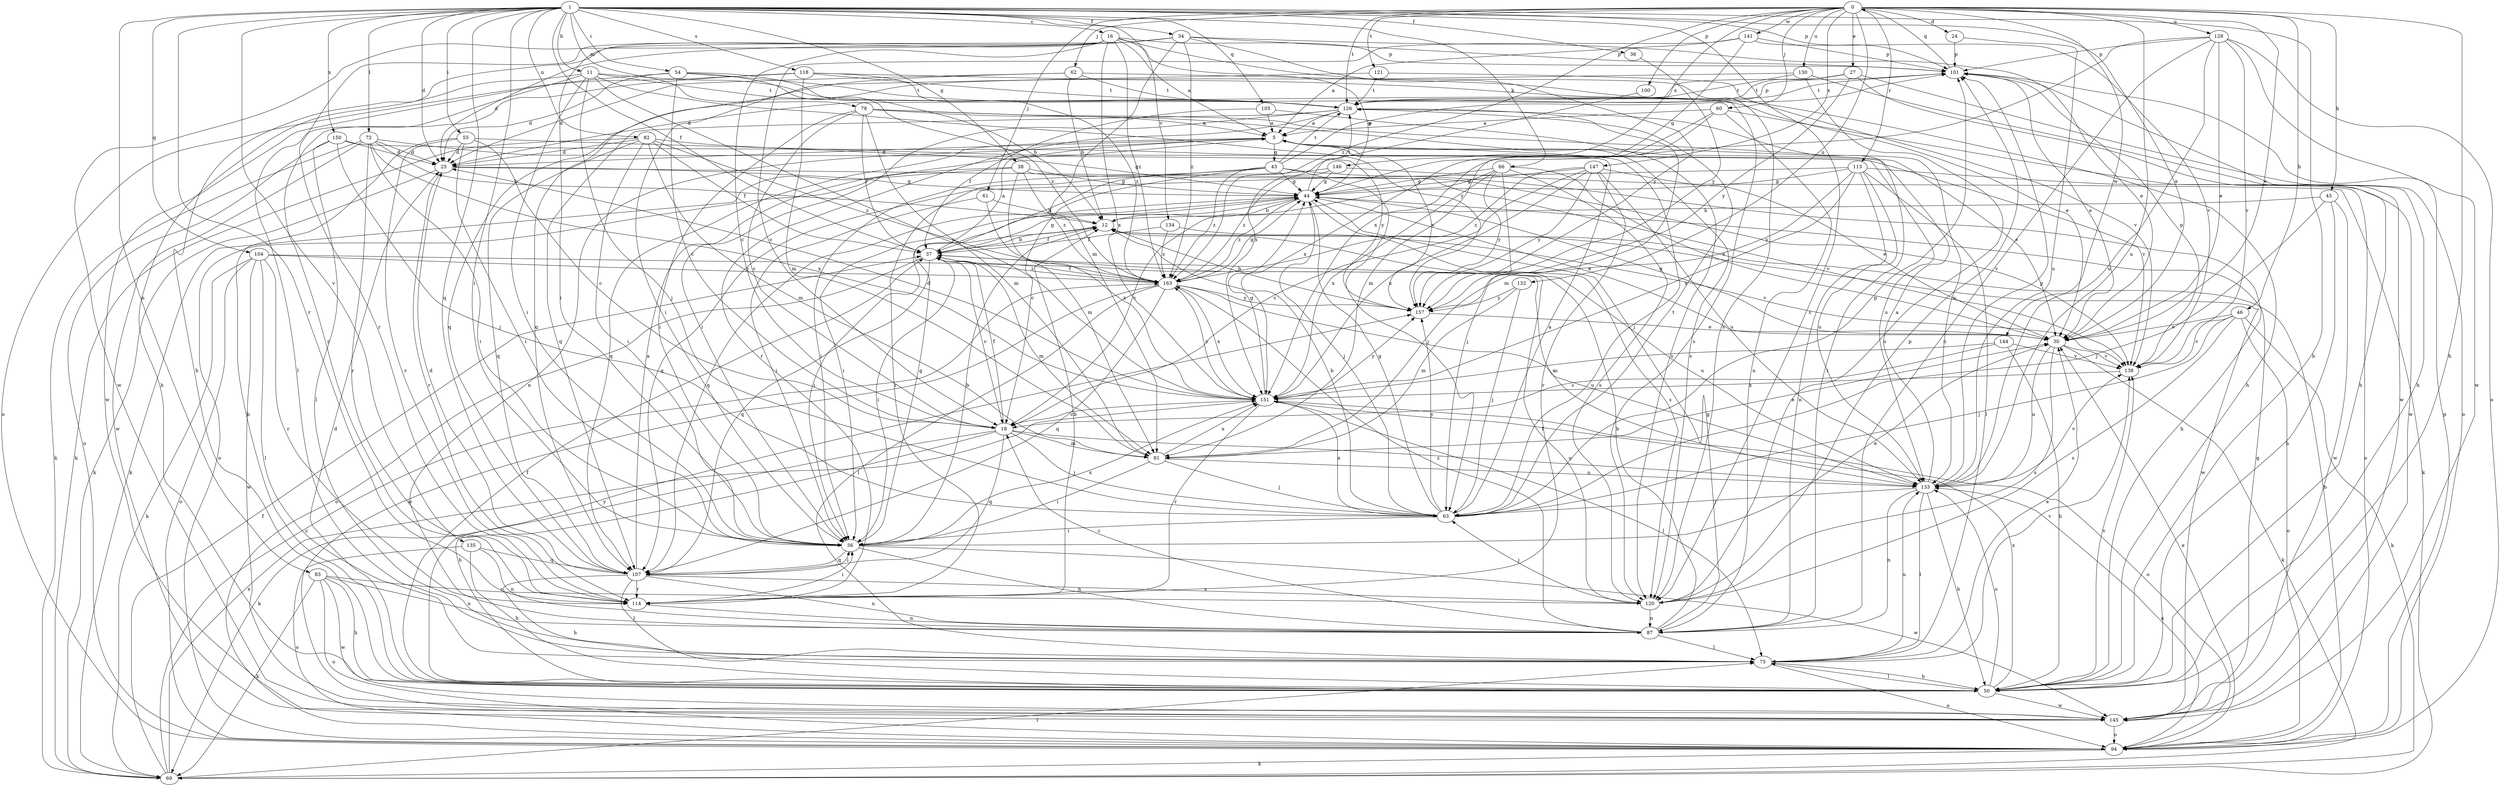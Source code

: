 strict digraph  {
0;
1;
5;
11;
12;
16;
18;
24;
25;
27;
30;
34;
36;
37;
38;
43;
44;
45;
46;
50;
54;
55;
56;
60;
61;
62;
63;
66;
69;
72;
75;
78;
81;
82;
83;
87;
94;
100;
101;
104;
105;
107;
113;
114;
118;
120;
121;
126;
128;
130;
132;
133;
134;
135;
138;
141;
144;
145;
146;
147;
150;
151;
157;
163;
0 -> 24  [label=d];
0 -> 27  [label=e];
0 -> 30  [label=e];
0 -> 45  [label=h];
0 -> 46  [label=h];
0 -> 50  [label=h];
0 -> 60  [label=j];
0 -> 61  [label=j];
0 -> 62  [label=j];
0 -> 100  [label=p];
0 -> 113  [label=r];
0 -> 121  [label=t];
0 -> 126  [label=t];
0 -> 128  [label=u];
0 -> 130  [label=u];
0 -> 132  [label=u];
0 -> 133  [label=u];
0 -> 141  [label=w];
0 -> 144  [label=w];
0 -> 146  [label=x];
0 -> 147  [label=x];
0 -> 163  [label=z];
1 -> 11  [label=b];
1 -> 16  [label=c];
1 -> 25  [label=d];
1 -> 30  [label=e];
1 -> 34  [label=f];
1 -> 36  [label=f];
1 -> 37  [label=f];
1 -> 38  [label=g];
1 -> 50  [label=h];
1 -> 54  [label=i];
1 -> 55  [label=i];
1 -> 56  [label=i];
1 -> 66  [label=k];
1 -> 72  [label=l];
1 -> 78  [label=m];
1 -> 82  [label=n];
1 -> 83  [label=n];
1 -> 101  [label=p];
1 -> 104  [label=q];
1 -> 105  [label=q];
1 -> 107  [label=q];
1 -> 114  [label=r];
1 -> 118  [label=s];
1 -> 120  [label=s];
1 -> 134  [label=v];
1 -> 135  [label=v];
1 -> 150  [label=x];
5 -> 25  [label=d];
5 -> 30  [label=e];
5 -> 43  [label=g];
5 -> 63  [label=j];
5 -> 87  [label=n];
5 -> 107  [label=q];
5 -> 157  [label=y];
11 -> 30  [label=e];
11 -> 50  [label=h];
11 -> 56  [label=i];
11 -> 63  [label=j];
11 -> 75  [label=l];
11 -> 126  [label=t];
11 -> 151  [label=x];
11 -> 157  [label=y];
12 -> 37  [label=f];
12 -> 56  [label=i];
12 -> 145  [label=w];
16 -> 5  [label=a];
16 -> 18  [label=c];
16 -> 44  [label=g];
16 -> 56  [label=i];
16 -> 101  [label=p];
16 -> 114  [label=r];
16 -> 120  [label=s];
16 -> 145  [label=w];
16 -> 151  [label=x];
16 -> 163  [label=z];
18 -> 37  [label=f];
18 -> 50  [label=h];
18 -> 63  [label=j];
18 -> 69  [label=k];
18 -> 81  [label=m];
18 -> 107  [label=q];
18 -> 133  [label=u];
24 -> 101  [label=p];
24 -> 133  [label=u];
25 -> 44  [label=g];
25 -> 69  [label=k];
25 -> 114  [label=r];
25 -> 138  [label=v];
27 -> 25  [label=d];
27 -> 50  [label=h];
27 -> 94  [label=o];
27 -> 126  [label=t];
27 -> 157  [label=y];
30 -> 44  [label=g];
30 -> 69  [label=k];
30 -> 120  [label=s];
30 -> 133  [label=u];
30 -> 138  [label=v];
34 -> 25  [label=d];
34 -> 30  [label=e];
34 -> 50  [label=h];
34 -> 81  [label=m];
34 -> 101  [label=p];
34 -> 157  [label=y];
34 -> 163  [label=z];
36 -> 157  [label=y];
37 -> 5  [label=a];
37 -> 12  [label=b];
37 -> 18  [label=c];
37 -> 44  [label=g];
37 -> 56  [label=i];
37 -> 81  [label=m];
37 -> 94  [label=o];
37 -> 107  [label=q];
37 -> 133  [label=u];
37 -> 163  [label=z];
38 -> 44  [label=g];
38 -> 69  [label=k];
38 -> 81  [label=m];
38 -> 94  [label=o];
38 -> 138  [label=v];
38 -> 163  [label=z];
43 -> 18  [label=c];
43 -> 44  [label=g];
43 -> 50  [label=h];
43 -> 56  [label=i];
43 -> 63  [label=j];
43 -> 101  [label=p];
43 -> 114  [label=r];
43 -> 126  [label=t];
43 -> 163  [label=z];
44 -> 12  [label=b];
44 -> 30  [label=e];
44 -> 56  [label=i];
44 -> 63  [label=j];
44 -> 107  [label=q];
44 -> 120  [label=s];
44 -> 126  [label=t];
44 -> 163  [label=z];
45 -> 12  [label=b];
45 -> 50  [label=h];
45 -> 63  [label=j];
45 -> 145  [label=w];
46 -> 30  [label=e];
46 -> 63  [label=j];
46 -> 69  [label=k];
46 -> 94  [label=o];
46 -> 120  [label=s];
46 -> 138  [label=v];
50 -> 25  [label=d];
50 -> 37  [label=f];
50 -> 75  [label=l];
50 -> 133  [label=u];
50 -> 138  [label=v];
50 -> 145  [label=w];
50 -> 151  [label=x];
50 -> 157  [label=y];
54 -> 12  [label=b];
54 -> 18  [label=c];
54 -> 25  [label=d];
54 -> 126  [label=t];
54 -> 145  [label=w];
54 -> 163  [label=z];
55 -> 18  [label=c];
55 -> 25  [label=d];
55 -> 50  [label=h];
55 -> 56  [label=i];
55 -> 114  [label=r];
55 -> 133  [label=u];
56 -> 12  [label=b];
56 -> 30  [label=e];
56 -> 44  [label=g];
56 -> 87  [label=n];
56 -> 107  [label=q];
56 -> 145  [label=w];
56 -> 151  [label=x];
60 -> 5  [label=a];
60 -> 81  [label=m];
60 -> 87  [label=n];
60 -> 145  [label=w];
60 -> 151  [label=x];
61 -> 12  [label=b];
61 -> 56  [label=i];
61 -> 151  [label=x];
62 -> 12  [label=b];
62 -> 25  [label=d];
62 -> 50  [label=h];
62 -> 56  [label=i];
62 -> 126  [label=t];
63 -> 5  [label=a];
63 -> 12  [label=b];
63 -> 44  [label=g];
63 -> 56  [label=i];
63 -> 101  [label=p];
63 -> 126  [label=t];
63 -> 151  [label=x];
63 -> 157  [label=y];
66 -> 18  [label=c];
66 -> 30  [label=e];
66 -> 44  [label=g];
66 -> 63  [label=j];
66 -> 120  [label=s];
66 -> 151  [label=x];
66 -> 157  [label=y];
69 -> 37  [label=f];
69 -> 75  [label=l];
69 -> 151  [label=x];
69 -> 163  [label=z];
72 -> 12  [label=b];
72 -> 25  [label=d];
72 -> 56  [label=i];
72 -> 69  [label=k];
72 -> 114  [label=r];
72 -> 145  [label=w];
72 -> 151  [label=x];
72 -> 157  [label=y];
75 -> 30  [label=e];
75 -> 50  [label=h];
75 -> 94  [label=o];
75 -> 133  [label=u];
75 -> 138  [label=v];
78 -> 5  [label=a];
78 -> 18  [label=c];
78 -> 37  [label=f];
78 -> 56  [label=i];
78 -> 81  [label=m];
78 -> 120  [label=s];
78 -> 133  [label=u];
81 -> 30  [label=e];
81 -> 56  [label=i];
81 -> 63  [label=j];
81 -> 133  [label=u];
81 -> 151  [label=x];
82 -> 25  [label=d];
82 -> 37  [label=f];
82 -> 44  [label=g];
82 -> 56  [label=i];
82 -> 69  [label=k];
82 -> 81  [label=m];
82 -> 107  [label=q];
82 -> 163  [label=z];
83 -> 50  [label=h];
83 -> 69  [label=k];
83 -> 87  [label=n];
83 -> 94  [label=o];
83 -> 120  [label=s];
83 -> 145  [label=w];
87 -> 12  [label=b];
87 -> 18  [label=c];
87 -> 44  [label=g];
87 -> 75  [label=l];
87 -> 126  [label=t];
87 -> 163  [label=z];
94 -> 12  [label=b];
94 -> 30  [label=e];
94 -> 69  [label=k];
94 -> 101  [label=p];
94 -> 133  [label=u];
100 -> 151  [label=x];
101 -> 30  [label=e];
101 -> 50  [label=h];
101 -> 126  [label=t];
101 -> 0  [label=q];
104 -> 69  [label=k];
104 -> 75  [label=l];
104 -> 94  [label=o];
104 -> 114  [label=r];
104 -> 133  [label=u];
104 -> 145  [label=w];
104 -> 163  [label=z];
105 -> 5  [label=a];
105 -> 37  [label=f];
105 -> 120  [label=s];
107 -> 5  [label=a];
107 -> 25  [label=d];
107 -> 50  [label=h];
107 -> 56  [label=i];
107 -> 75  [label=l];
107 -> 87  [label=n];
107 -> 114  [label=r];
107 -> 120  [label=s];
113 -> 44  [label=g];
113 -> 75  [label=l];
113 -> 87  [label=n];
113 -> 94  [label=o];
113 -> 107  [label=q];
113 -> 133  [label=u];
113 -> 151  [label=x];
113 -> 157  [label=y];
114 -> 12  [label=b];
114 -> 56  [label=i];
114 -> 87  [label=n];
118 -> 81  [label=m];
118 -> 94  [label=o];
118 -> 114  [label=r];
118 -> 120  [label=s];
118 -> 126  [label=t];
118 -> 163  [label=z];
120 -> 37  [label=f];
120 -> 63  [label=j];
120 -> 87  [label=n];
120 -> 101  [label=p];
121 -> 107  [label=q];
121 -> 126  [label=t];
121 -> 138  [label=v];
126 -> 5  [label=a];
126 -> 56  [label=i];
126 -> 81  [label=m];
126 -> 101  [label=p];
126 -> 107  [label=q];
126 -> 114  [label=r];
128 -> 30  [label=e];
128 -> 87  [label=n];
128 -> 94  [label=o];
128 -> 101  [label=p];
128 -> 133  [label=u];
128 -> 138  [label=v];
128 -> 145  [label=w];
128 -> 151  [label=x];
130 -> 107  [label=q];
130 -> 120  [label=s];
130 -> 126  [label=t];
130 -> 145  [label=w];
132 -> 63  [label=j];
132 -> 81  [label=m];
132 -> 157  [label=y];
133 -> 5  [label=a];
133 -> 50  [label=h];
133 -> 63  [label=j];
133 -> 75  [label=l];
133 -> 87  [label=n];
133 -> 101  [label=p];
133 -> 138  [label=v];
134 -> 37  [label=f];
134 -> 138  [label=v];
134 -> 163  [label=z];
135 -> 50  [label=h];
135 -> 87  [label=n];
135 -> 94  [label=o];
135 -> 107  [label=q];
138 -> 101  [label=p];
138 -> 151  [label=x];
141 -> 5  [label=a];
141 -> 18  [label=c];
141 -> 44  [label=g];
141 -> 101  [label=p];
141 -> 138  [label=v];
144 -> 18  [label=c];
144 -> 50  [label=h];
144 -> 138  [label=v];
144 -> 151  [label=x];
145 -> 44  [label=g];
145 -> 94  [label=o];
146 -> 37  [label=f];
146 -> 44  [label=g];
146 -> 69  [label=k];
146 -> 163  [label=z];
147 -> 18  [label=c];
147 -> 30  [label=e];
147 -> 44  [label=g];
147 -> 114  [label=r];
147 -> 133  [label=u];
147 -> 151  [label=x];
147 -> 157  [label=y];
147 -> 163  [label=z];
150 -> 25  [label=d];
150 -> 63  [label=j];
150 -> 75  [label=l];
150 -> 94  [label=o];
150 -> 138  [label=v];
151 -> 18  [label=c];
151 -> 25  [label=d];
151 -> 44  [label=g];
151 -> 75  [label=l];
151 -> 94  [label=o];
151 -> 114  [label=r];
151 -> 157  [label=y];
151 -> 163  [label=z];
157 -> 12  [label=b];
157 -> 30  [label=e];
163 -> 37  [label=f];
163 -> 44  [label=g];
163 -> 75  [label=l];
163 -> 107  [label=q];
163 -> 133  [label=u];
163 -> 145  [label=w];
163 -> 151  [label=x];
163 -> 157  [label=y];
}
